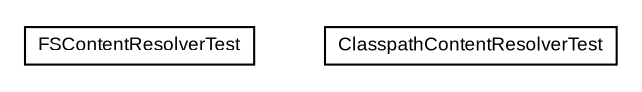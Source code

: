 #!/usr/local/bin/dot
#
# Class diagram 
# Generated by UMLGraph version R5_6 (http://www.umlgraph.org/)
#

digraph G {
	edge [fontname="arial",fontsize=10,labelfontname="arial",labelfontsize=10];
	node [fontname="arial",fontsize=10,shape=plaintext];
	nodesep=0.25;
	ranksep=0.5;
	// org.settings4j.contentresolver.FSContentResolverTest
	c88 [label=<<table title="org.settings4j.contentresolver.FSContentResolverTest" border="0" cellborder="1" cellspacing="0" cellpadding="2" port="p" href="./FSContentResolverTest.html">
		<tr><td><table border="0" cellspacing="0" cellpadding="1">
<tr><td align="center" balign="center"> FSContentResolverTest </td></tr>
		</table></td></tr>
		</table>>, URL="./FSContentResolverTest.html", fontname="arial", fontcolor="black", fontsize=9.0];
	// org.settings4j.contentresolver.ClasspathContentResolverTest
	c89 [label=<<table title="org.settings4j.contentresolver.ClasspathContentResolverTest" border="0" cellborder="1" cellspacing="0" cellpadding="2" port="p" href="./ClasspathContentResolverTest.html">
		<tr><td><table border="0" cellspacing="0" cellpadding="1">
<tr><td align="center" balign="center"> ClasspathContentResolverTest </td></tr>
		</table></td></tr>
		</table>>, URL="./ClasspathContentResolverTest.html", fontname="arial", fontcolor="black", fontsize=9.0];
}

